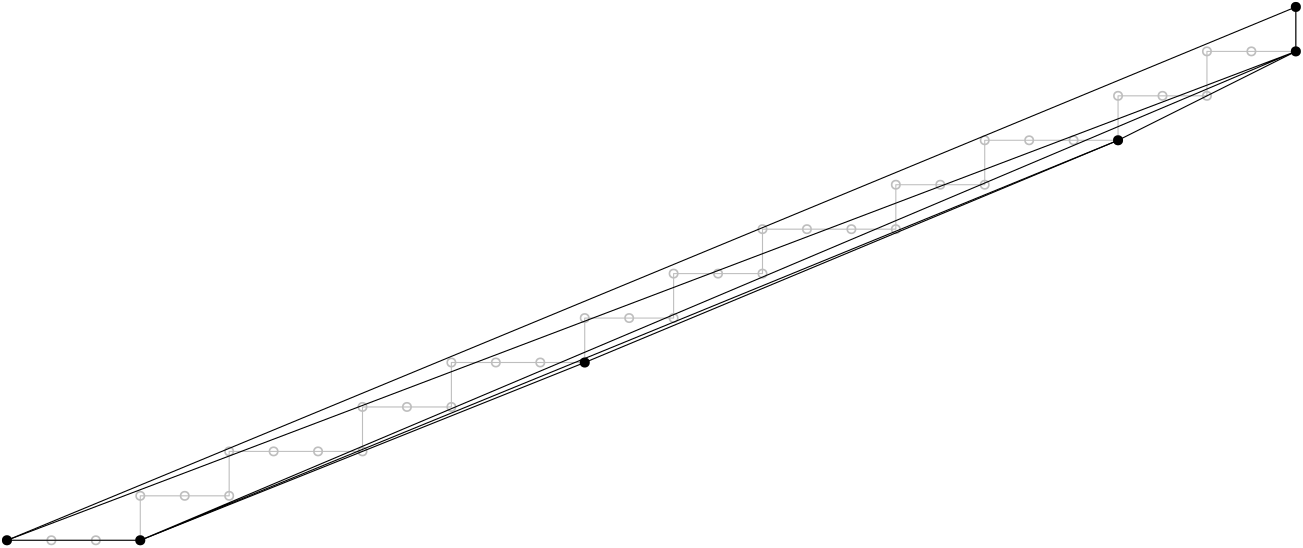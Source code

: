 <?xml version="1.0"?>
<!DOCTYPE ipe SYSTEM "ipe.dtd">
<ipe version="70005" creator="Ipe 7.1.1">
<info created="D:20130225121740" modified="D:20130529092518"/>
<ipestyle name="basic">
<symbol name="arrow/arc(spx)">
<path stroke="sym-stroke" fill="sym-stroke" pen="sym-pen">
0 0 m
-1 0.333 l
-1 -0.333 l
h
</path>
</symbol>
<symbol name="arrow/farc(spx)">
<path stroke="sym-stroke" fill="white" pen="sym-pen">
0 0 m
-1 0.333 l
-1 -0.333 l
h
</path>
</symbol>
<symbol name="mark/circle(sx)" transformations="translations">
<path fill="sym-stroke">
0.6 0 0 0.6 0 0 e
0.4 0 0 0.4 0 0 e
</path>
</symbol>
<symbol name="mark/disk(sx)" transformations="translations">
<path fill="sym-stroke">
0.6 0 0 0.6 0 0 e
</path>
</symbol>
<symbol name="mark/fdisk(sfx)" transformations="translations">
<group>
<path fill="sym-fill">
0.5 0 0 0.5 0 0 e
</path>
<path fill="sym-stroke" fillrule="eofill">
0.6 0 0 0.6 0 0 e
0.4 0 0 0.4 0 0 e
</path>
</group>
</symbol>
<symbol name="mark/box(sx)" transformations="translations">
<path fill="sym-stroke" fillrule="eofill">
-0.6 -0.6 m
0.6 -0.6 l
0.6 0.6 l
-0.6 0.6 l
h
-0.4 -0.4 m
0.4 -0.4 l
0.4 0.4 l
-0.4 0.4 l
h
</path>
</symbol>
<symbol name="mark/square(sx)" transformations="translations">
<path fill="sym-stroke">
-0.6 -0.6 m
0.6 -0.6 l
0.6 0.6 l
-0.6 0.6 l
h
</path>
</symbol>
<symbol name="mark/fsquare(sfx)" transformations="translations">
<group>
<path fill="sym-fill">
-0.5 -0.5 m
0.5 -0.5 l
0.5 0.5 l
-0.5 0.5 l
h
</path>
<path fill="sym-stroke" fillrule="eofill">
-0.6 -0.6 m
0.6 -0.6 l
0.6 0.6 l
-0.6 0.6 l
h
-0.4 -0.4 m
0.4 -0.4 l
0.4 0.4 l
-0.4 0.4 l
h
</path>
</group>
</symbol>
<symbol name="mark/cross(sx)" transformations="translations">
<group>
<path fill="sym-stroke">
-0.43 -0.57 m
0.57 0.43 l
0.43 0.57 l
-0.57 -0.43 l
h
</path>
<path fill="sym-stroke">
-0.43 0.57 m
0.57 -0.43 l
0.43 -0.57 l
-0.57 0.43 l
h
</path>
</group>
</symbol>
<symbol name="arrow/fnormal(spx)">
<path stroke="sym-stroke" fill="white" pen="sym-pen">
0 0 m
-1 0.333 l
-1 -0.333 l
h
</path>
</symbol>
<symbol name="arrow/pointed(spx)">
<path stroke="sym-stroke" fill="sym-stroke" pen="sym-pen">
0 0 m
-1 0.333 l
-0.8 0 l
-1 -0.333 l
h
</path>
</symbol>
<symbol name="arrow/fpointed(spx)">
<path stroke="sym-stroke" fill="white" pen="sym-pen">
0 0 m
-1 0.333 l
-0.8 0 l
-1 -0.333 l
h
</path>
</symbol>
<symbol name="arrow/linear(spx)">
<path stroke="sym-stroke" pen="sym-pen">
-1 0.333 m
0 0 l
-1 -0.333 l
</path>
</symbol>
<symbol name="arrow/fdouble(spx)">
<path stroke="sym-stroke" fill="white" pen="sym-pen">
0 0 m
-1 0.333 l
-1 -0.333 l
h
-1 0 m
-2 0.333 l
-2 -0.333 l
h
</path>
</symbol>
<symbol name="arrow/double(spx)">
<path stroke="sym-stroke" fill="sym-stroke" pen="sym-pen">
0 0 m
-1 0.333 l
-1 -0.333 l
h
-1 0 m
-2 0.333 l
-2 -0.333 l
h
</path>
</symbol>
<pen name="heavier" value="0.8"/>
<pen name="fat" value="1.2"/>
<pen name="ultrafat" value="2"/>
<symbolsize name="large" value="5"/>
<symbolsize name="small" value="2"/>
<symbolsize name="tiny" value="1.1"/>
<arrowsize name="large" value="10"/>
<arrowsize name="small" value="5"/>
<arrowsize name="tiny" value="3"/>
<color name="red" value="1 0 0"/>
<color name="green" value="0 1 0"/>
<color name="blue" value="0 0 1"/>
<color name="yellow" value="1 1 0"/>
<color name="orange" value="1 0.647 0"/>
<color name="gold" value="1 0.843 0"/>
<color name="purple" value="0.627 0.125 0.941"/>
<color name="gray" value="0.745"/>
<color name="brown" value="0.647 0.165 0.165"/>
<color name="navy" value="0 0 0.502"/>
<color name="pink" value="1 0.753 0.796"/>
<color name="seagreen" value="0.18 0.545 0.341"/>
<color name="turquoise" value="0.251 0.878 0.816"/>
<color name="violet" value="0.933 0.51 0.933"/>
<color name="darkblue" value="0 0 0.545"/>
<color name="darkcyan" value="0 0.545 0.545"/>
<color name="darkgray" value="0.663"/>
<color name="darkgreen" value="0 0.392 0"/>
<color name="darkmagenta" value="0.545 0 0.545"/>
<color name="darkorange" value="1 0.549 0"/>
<color name="darkred" value="0.545 0 0"/>
<color name="lightblue" value="0.678 0.847 0.902"/>
<color name="lightcyan" value="0.878 1 1"/>
<color name="lightgray" value="0.827"/>
<color name="lightgreen" value="0.565 0.933 0.565"/>
<color name="lightyellow" value="1 1 0.878"/>
<dashstyle name="dashed" value="[4] 0"/>
<dashstyle name="dotted" value="[1 3] 0"/>
<dashstyle name="dash dotted" value="[4 2 1 2] 0"/>
<dashstyle name="dash dot dotted" value="[4 2 1 2 1 2] 0"/>
<textsize name="large" value="\large"/>
<textsize name="Large" value="\Large"/>
<textsize name="LARGE" value="\LARGE"/>
<textsize name="huge" value="\huge"/>
<textsize name="Huge" value="\Huge"/>
<textsize name="small" value="\small"/>
<textsize name="footnote" value="\footnotesize"/>
<textsize name="tiny" value="\tiny"/>
<textstyle name="center" begin="\begin{center}" end="\end{center}"/>
<textstyle name="itemize" begin="\begin{itemize}" end="\end{itemize}"/>
<textstyle name="item" begin="\begin{itemize}\item{}" end="\end{itemize}"/>
<gridsize name="4 pts" value="4"/>
<gridsize name="8 pts (~3 mm)" value="8"/>
<gridsize name="16 pts (~6 mm)" value="16"/>
<gridsize name="32 pts (~12 mm)" value="32"/>
<gridsize name="10 pts (~3.5 mm)" value="10"/>
<gridsize name="20 pts (~7 mm)" value="20"/>
<gridsize name="14 pts (~5 mm)" value="14"/>
<gridsize name="28 pts (~10 mm)" value="28"/>
<gridsize name="56 pts (~20 mm)" value="56"/>
<anglesize name="90 deg" value="90"/>
<anglesize name="60 deg" value="60"/>
<anglesize name="45 deg" value="45"/>
<anglesize name="30 deg" value="30"/>
<anglesize name="22.5 deg" value="22.5"/>
<tiling name="falling" angle="-60" step="4" width="1"/>
<tiling name="rising" angle="30" step="4" width="1"/>
</ipestyle>
<page>
<layer name="farthest"/>
<layer name="vertices"/>
<layer name="points"/>
<layer name="closest"/>
<layer name="alpha"/>
<layer name="beta"/>
<layer name="gamma"/>
<view layers="farthest vertices points" active="farthest"/>
<group layer="points">
<use name="mark/circle(sx)" pos="64 384" size="normal" stroke="gray"/>
<use name="mark/circle(sx)" pos="80 384" size="normal" stroke="gray"/>
<use name="mark/circle(sx)" pos="96 384" size="normal" stroke="gray"/>
<use name="mark/circle(sx)" pos="112 384" size="normal" stroke="gray"/>
<use name="mark/circle(sx)" pos="112 400" size="normal" stroke="gray"/>
<use name="mark/circle(sx)" pos="128 400" size="normal" stroke="gray"/>
<use name="mark/circle(sx)" pos="144 400" size="normal" stroke="gray"/>
<use name="mark/circle(sx)" pos="144 416" size="normal" stroke="gray"/>
<use name="mark/circle(sx)" pos="160 416" size="normal" stroke="gray"/>
<use name="mark/circle(sx)" pos="176 416" size="normal" stroke="gray"/>
<use name="mark/circle(sx)" pos="192 416" size="normal" stroke="gray"/>
<use name="mark/circle(sx)" pos="192 432" size="normal" stroke="gray"/>
<use name="mark/circle(sx)" pos="208 432" size="normal" stroke="gray"/>
<use name="mark/circle(sx)" pos="224 432" size="normal" stroke="gray"/>
<use name="mark/circle(sx)" pos="224 448" size="normal" stroke="gray"/>
<use name="mark/circle(sx)" pos="240 448" size="normal" stroke="gray"/>
<use name="mark/circle(sx)" pos="256 448" size="normal" stroke="gray"/>
<use name="mark/circle(sx)" pos="272 448" size="normal" stroke="gray"/>
<use name="mark/circle(sx)" pos="272 464" size="normal" stroke="gray"/>
<use name="mark/circle(sx)" pos="288 464" size="normal" stroke="gray"/>
<use name="mark/circle(sx)" pos="304 464" size="normal" stroke="gray"/>
<use name="mark/circle(sx)" pos="304 480" size="normal" stroke="gray"/>
<use name="mark/circle(sx)" pos="320 480" size="normal" stroke="gray"/>
<use name="mark/circle(sx)" pos="336 480" size="normal" stroke="gray"/>
<use name="mark/circle(sx)" pos="336 496" size="normal" stroke="gray"/>
<use name="mark/circle(sx)" pos="352 496" size="normal" stroke="gray"/>
<use name="mark/circle(sx)" pos="368 496" size="normal" stroke="gray"/>
<use name="mark/circle(sx)" pos="384 496" size="normal" stroke="gray"/>
<use name="mark/circle(sx)" pos="384 512" size="normal" stroke="gray"/>
<use name="mark/circle(sx)" pos="400 512" size="normal" stroke="gray"/>
<use name="mark/circle(sx)" pos="416 512" size="normal" stroke="gray"/>
<use name="mark/circle(sx)" pos="416 528" size="normal" stroke="gray"/>
<use name="mark/circle(sx)" pos="432 528" size="normal" stroke="gray"/>
<use name="mark/circle(sx)" pos="448 528" size="normal" stroke="gray"/>
<use name="mark/circle(sx)" pos="464 528" size="normal" stroke="gray"/>
<use name="mark/circle(sx)" pos="464 544" size="normal" stroke="gray"/>
<use name="mark/circle(sx)" pos="480 544" size="normal" stroke="gray"/>
<use name="mark/circle(sx)" pos="496 544" size="normal" stroke="gray"/>
<use name="mark/circle(sx)" pos="496 560" size="normal" stroke="gray"/>
<use name="mark/circle(sx)" pos="512 560" size="normal" stroke="gray"/>
<use name="mark/circle(sx)" pos="528 560" size="normal" stroke="gray"/>
<use name="mark/circle(sx)" pos="528 576" size="normal" stroke="gray"/>
<path stroke="gray">
64 384 m
112 384 l
112 400 l
144 400 l
144 416 l
192 416 l
192 432 l
224 432 l
224 448 l
272 448 l
272 464 l
304 464 l
304 480 l
336 480 l
336 496 l
384 496 l
384 512 l
416 512 l
416 528 l
464 528 l
464 544 l
496 544 l
496 560 l
528 560 l
528 576 l
</path>
</group>
<path layer="farthest" stroke="black">
64 384 m
112 384 l
</path>
<path stroke="black">
528 576 m
64 384 l
</path>
<path stroke="black">
528 576 m
528 560 l
464 528 l
</path>
<path stroke="black">
112 384 m
192 416 l
272 448 l
</path>
<path stroke="black">
272 448 m
464 528 l
</path>
<path stroke="black">
64 384 m
528 560 l
112 384 l
464 528 l
</path>
<use layer="vertices" name="mark/disk(sx)" pos="112 384" size="normal" stroke="black"/>
<use name="mark/disk(sx)" pos="528 560" size="normal" stroke="black"/>
<use name="mark/disk(sx)" pos="464 528" size="normal" stroke="black"/>
<use name="mark/disk(sx)" pos="272 448" size="normal" stroke="black"/>
<use name="mark/disk(sx)" pos="64 384" size="normal" stroke="black"/>
<use name="mark/disk(sx)" pos="528 576" size="normal" stroke="black"/>
<group layer="closest">
<path stroke="black">
464 528 m
496 544 l
</path>
<path stroke="black">
272 448 m
464 528 l
</path>
<path stroke="black">
464 528 m
528 576 l
</path>
<path stroke="black">
496 544 m
528 560 l
</path>
<path stroke="black">
528 576 m
496 544 l
</path>
<path stroke="black">
528 560 m
528 576 l
</path>
<path stroke="black">
272 448 m
528 576 l
</path>
<path stroke="black">
528 576 m
64 384 l
</path>
<path stroke="black">
80 384 m
64 384 l
</path>
<path stroke="black">
272 448 m
64 384 l
</path>
<path stroke="black">
192 416 m
272 448 l
</path>
<path stroke="black">
64 384 m
192 416 l
</path>
<path stroke="black">
96 384 m
112 384 l
</path>
<path stroke="black">
112 384 m
192 416 l
</path>
<path stroke="black">
80 384 m
96 384 l
</path>
<path stroke="black">
192 416 m
80 384 l
</path>
<path stroke="black">
96 384 m
192 416 l
</path>
</group>
<group layer="alpha">
<path stroke="black">
256.552 576 m
259.586 568 l
</path>
<path stroke="black">
259.586 568 m
335.724 384 l
</path>
<path stroke="black">
259.586 568 m
64 568 l
</path>
</group>
<path layer="beta" stroke="black">
64 568 m
544 568 l
</path>
<use name="mark/cross(sx)" pos="296 472" size="normal" stroke="black"/>
<path stroke="black" cap="1">
192 472 m
192 472 l
</path>
<path stroke="black">
112 384 m
528 560 l
</path>
<use name="mark/cross(sx)" pos="320 472" size="normal" stroke="black"/>
<path matrix="0 1 -1 0 880 -56" stroke="black">
112 384 m
528 560 l
</path>
<path stroke="black">
64 384 m
528 560 l
</path>
<path matrix="0 1 -1 0 856 -56" stroke="black">
64 384 m
528 560 l
</path>
<path matrix="0 1 -1 0 680 408" stroke="black">
64 384 m
528 560 l
</path>
<path stroke="black">
64 384 m
528 576 l
</path>
<use name="mark/cross(sx)" pos="296 480" size="normal" stroke="black"/>
<path matrix="0 1 -1 0 680 416" stroke="black">
64 384 m
528 576 l
</path>
<path matrix="0 1 -1 0 872 -48" stroke="black">
64 384 m
528 576 l
</path>
</page>
</ipe>
